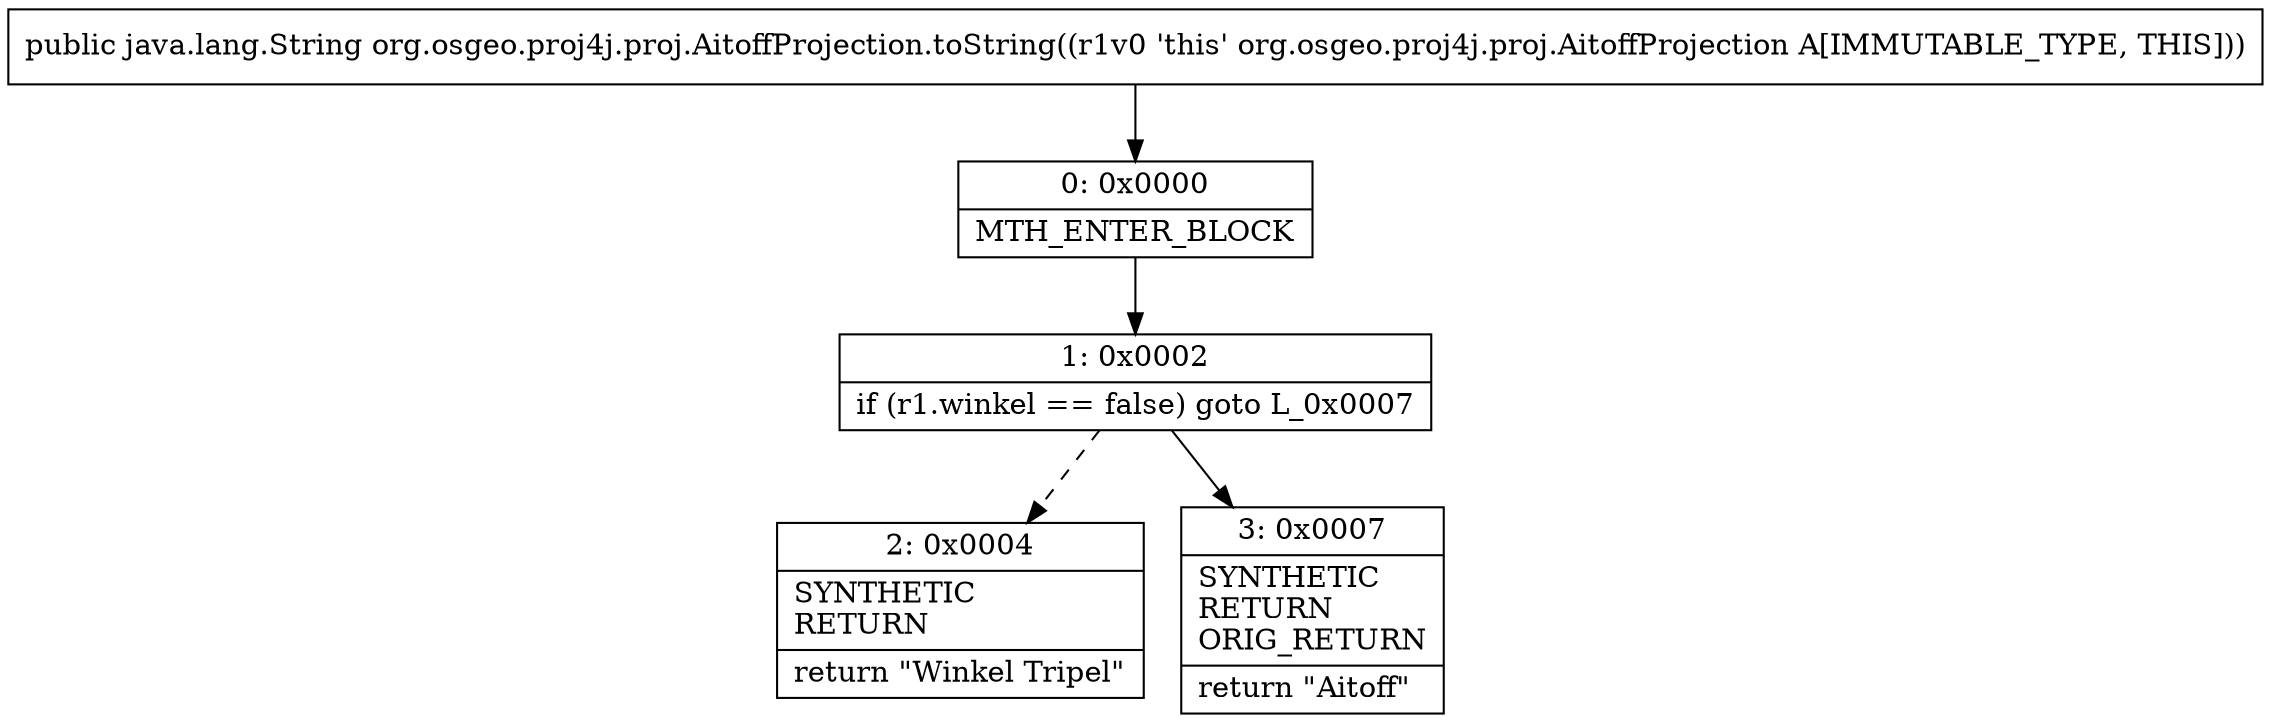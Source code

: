 digraph "CFG fororg.osgeo.proj4j.proj.AitoffProjection.toString()Ljava\/lang\/String;" {
Node_0 [shape=record,label="{0\:\ 0x0000|MTH_ENTER_BLOCK\l}"];
Node_1 [shape=record,label="{1\:\ 0x0002|if (r1.winkel == false) goto L_0x0007\l}"];
Node_2 [shape=record,label="{2\:\ 0x0004|SYNTHETIC\lRETURN\l|return \"Winkel Tripel\"\l}"];
Node_3 [shape=record,label="{3\:\ 0x0007|SYNTHETIC\lRETURN\lORIG_RETURN\l|return \"Aitoff\"\l}"];
MethodNode[shape=record,label="{public java.lang.String org.osgeo.proj4j.proj.AitoffProjection.toString((r1v0 'this' org.osgeo.proj4j.proj.AitoffProjection A[IMMUTABLE_TYPE, THIS])) }"];
MethodNode -> Node_0;
Node_0 -> Node_1;
Node_1 -> Node_2[style=dashed];
Node_1 -> Node_3;
}

